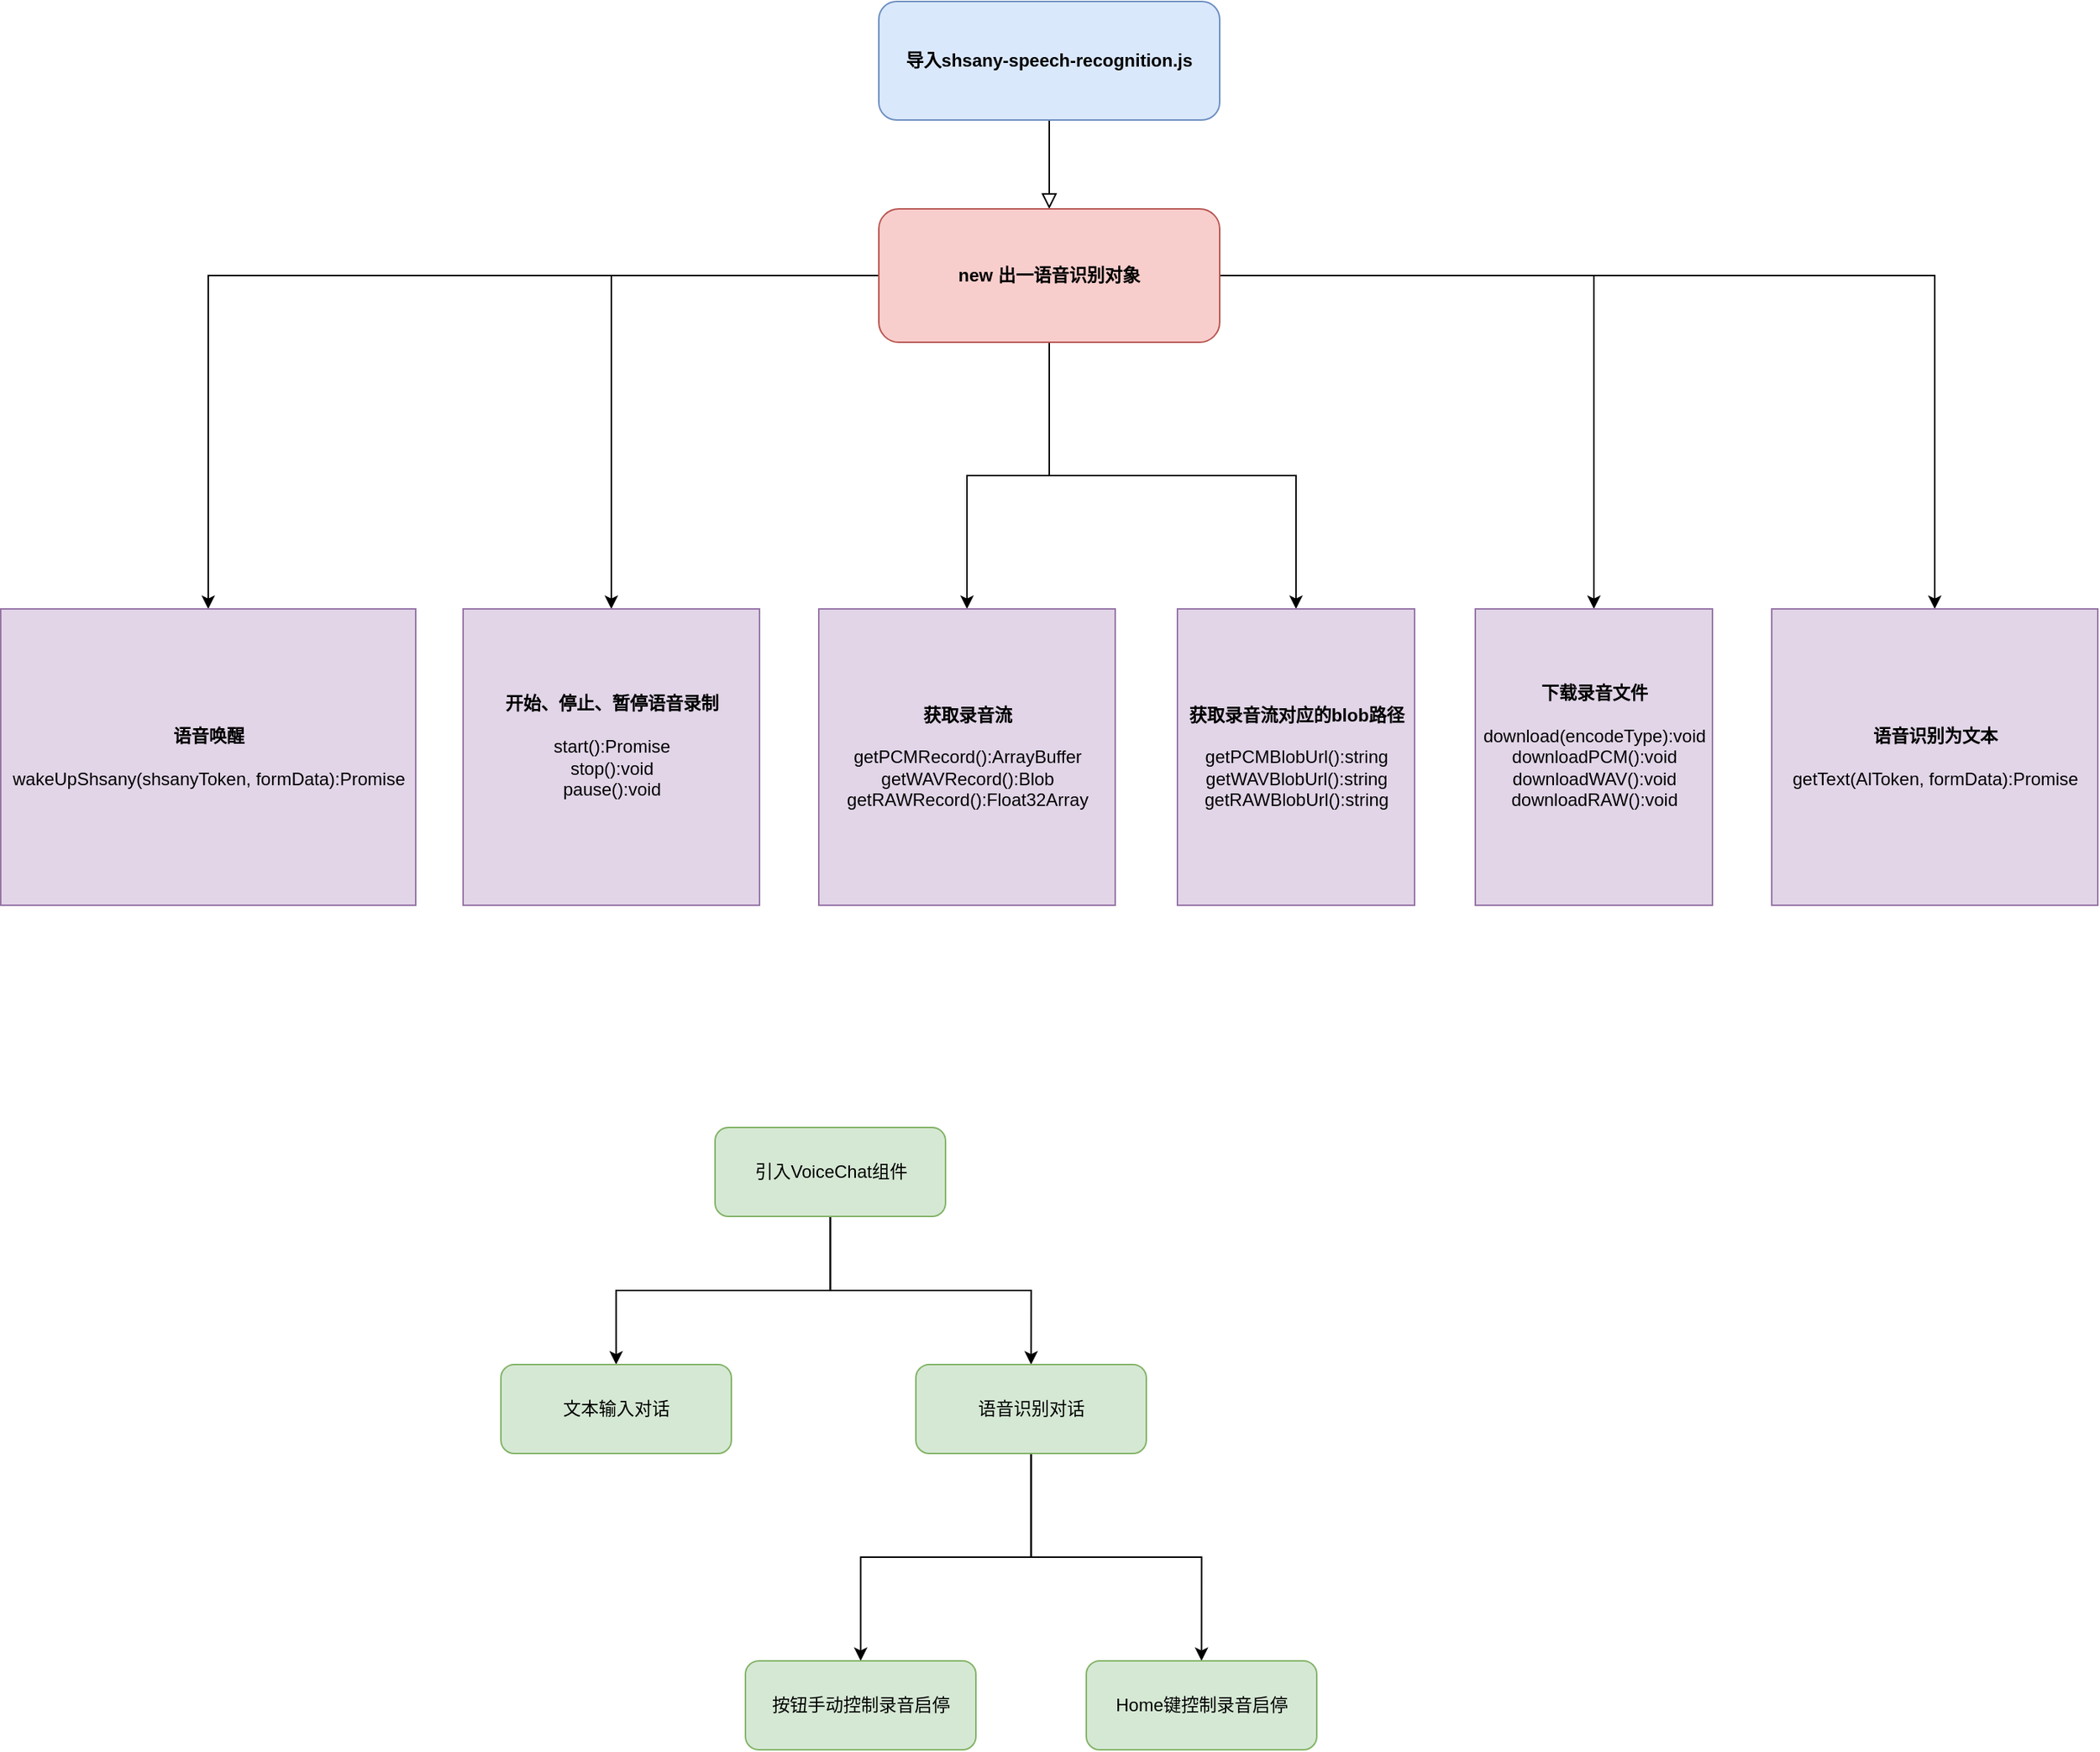 <mxfile version="21.6.9" type="github">
  <diagram id="C5RBs43oDa-KdzZeNtuy" name="Page-1">
    <mxGraphModel dx="1820" dy="851" grid="1" gridSize="10" guides="1" tooltips="1" connect="1" arrows="1" fold="1" page="0" pageScale="1" pageWidth="827" pageHeight="1169" math="0" shadow="0">
      <root>
        <mxCell id="WIyWlLk6GJQsqaUBKTNV-0" />
        <mxCell id="WIyWlLk6GJQsqaUBKTNV-1" parent="WIyWlLk6GJQsqaUBKTNV-0" />
        <mxCell id="WIyWlLk6GJQsqaUBKTNV-2" value="" style="rounded=0;html=1;jettySize=auto;orthogonalLoop=1;fontSize=11;endArrow=block;endFill=0;endSize=8;strokeWidth=1;shadow=0;labelBackgroundColor=none;edgeStyle=orthogonalEdgeStyle;entryX=0.5;entryY=0;entryDx=0;entryDy=0;" parent="WIyWlLk6GJQsqaUBKTNV-1" source="WIyWlLk6GJQsqaUBKTNV-3" target="WIyWlLk6GJQsqaUBKTNV-11" edge="1">
          <mxGeometry relative="1" as="geometry">
            <mxPoint x="399" y="150" as="targetPoint" />
          </mxGeometry>
        </mxCell>
        <mxCell id="WIyWlLk6GJQsqaUBKTNV-3" value="&lt;b&gt;导入shsany-speech-recognition.js&lt;/b&gt;" style="rounded=1;whiteSpace=wrap;html=1;fontSize=12;glass=0;strokeWidth=1;shadow=0;fillColor=#dae8fc;strokeColor=#6c8ebf;" parent="WIyWlLk6GJQsqaUBKTNV-1" vertex="1">
          <mxGeometry x="285" y="20" width="230" height="80" as="geometry" />
        </mxCell>
        <mxCell id="PjRsgQFvFl-q-0NaU9in-6" style="edgeStyle=orthogonalEdgeStyle;rounded=0;orthogonalLoop=1;jettySize=auto;html=1;entryX=0.5;entryY=0;entryDx=0;entryDy=0;" parent="WIyWlLk6GJQsqaUBKTNV-1" source="WIyWlLk6GJQsqaUBKTNV-11" target="PjRsgQFvFl-q-0NaU9in-0" edge="1">
          <mxGeometry relative="1" as="geometry" />
        </mxCell>
        <mxCell id="PjRsgQFvFl-q-0NaU9in-7" style="edgeStyle=orthogonalEdgeStyle;rounded=0;orthogonalLoop=1;jettySize=auto;html=1;entryX=0.5;entryY=0;entryDx=0;entryDy=0;" parent="WIyWlLk6GJQsqaUBKTNV-1" source="WIyWlLk6GJQsqaUBKTNV-11" target="PjRsgQFvFl-q-0NaU9in-1" edge="1">
          <mxGeometry relative="1" as="geometry" />
        </mxCell>
        <mxCell id="PjRsgQFvFl-q-0NaU9in-8" style="edgeStyle=orthogonalEdgeStyle;rounded=0;orthogonalLoop=1;jettySize=auto;html=1;entryX=0.5;entryY=0;entryDx=0;entryDy=0;" parent="WIyWlLk6GJQsqaUBKTNV-1" source="WIyWlLk6GJQsqaUBKTNV-11" target="PjRsgQFvFl-q-0NaU9in-3" edge="1">
          <mxGeometry relative="1" as="geometry" />
        </mxCell>
        <mxCell id="PjRsgQFvFl-q-0NaU9in-9" style="edgeStyle=orthogonalEdgeStyle;rounded=0;orthogonalLoop=1;jettySize=auto;html=1;" parent="WIyWlLk6GJQsqaUBKTNV-1" source="WIyWlLk6GJQsqaUBKTNV-11" target="PjRsgQFvFl-q-0NaU9in-4" edge="1">
          <mxGeometry relative="1" as="geometry" />
        </mxCell>
        <mxCell id="PjRsgQFvFl-q-0NaU9in-10" style="edgeStyle=orthogonalEdgeStyle;rounded=0;orthogonalLoop=1;jettySize=auto;html=1;entryX=0.5;entryY=0;entryDx=0;entryDy=0;" parent="WIyWlLk6GJQsqaUBKTNV-1" source="WIyWlLk6GJQsqaUBKTNV-11" target="PjRsgQFvFl-q-0NaU9in-5" edge="1">
          <mxGeometry relative="1" as="geometry" />
        </mxCell>
        <mxCell id="5ZMJ9qbqDrMZGjOitcy0-1" style="edgeStyle=orthogonalEdgeStyle;rounded=0;orthogonalLoop=1;jettySize=auto;html=1;entryX=0.5;entryY=0;entryDx=0;entryDy=0;" edge="1" parent="WIyWlLk6GJQsqaUBKTNV-1" source="WIyWlLk6GJQsqaUBKTNV-11" target="5ZMJ9qbqDrMZGjOitcy0-0">
          <mxGeometry relative="1" as="geometry" />
        </mxCell>
        <mxCell id="WIyWlLk6GJQsqaUBKTNV-11" value="&lt;b&gt;new 出一语音识别对象&lt;/b&gt;" style="rounded=1;whiteSpace=wrap;html=1;fontSize=12;glass=0;strokeWidth=1;shadow=0;fillColor=#f8cecc;strokeColor=#b85450;" parent="WIyWlLk6GJQsqaUBKTNV-1" vertex="1">
          <mxGeometry x="285" y="160" width="230" height="90" as="geometry" />
        </mxCell>
        <mxCell id="PjRsgQFvFl-q-0NaU9in-0" value="&lt;div&gt;&lt;b&gt;开始、停止、暂停语音录制&lt;/b&gt;&lt;/div&gt;&lt;div&gt;&lt;br&gt;&lt;/div&gt;&lt;div&gt;start():Promise&lt;/div&gt;&lt;div&gt;stop():void&lt;/div&gt;&lt;div&gt;pause():void&lt;/div&gt;&lt;div&gt;&lt;br&gt;&lt;/div&gt;" style="rounded=0;whiteSpace=wrap;html=1;fillColor=#e1d5e7;strokeColor=#9673a6;" parent="WIyWlLk6GJQsqaUBKTNV-1" vertex="1">
          <mxGeometry x="4.5" y="430" width="200" height="200" as="geometry" />
        </mxCell>
        <mxCell id="PjRsgQFvFl-q-0NaU9in-1" value="&lt;div&gt;&lt;b&gt;获取录音流&lt;/b&gt;&lt;/div&gt;&lt;div&gt;&lt;br&gt;&lt;/div&gt;&lt;div&gt;getPCMRecord():ArrayBuffer&lt;/div&gt;&lt;div&gt;getWAVRecord():Blob&lt;/div&gt;&lt;div&gt;getRAWRecord():Float32Array&lt;/div&gt;" style="rounded=0;whiteSpace=wrap;html=1;fillColor=#e1d5e7;strokeColor=#9673a6;" parent="WIyWlLk6GJQsqaUBKTNV-1" vertex="1">
          <mxGeometry x="244.5" y="430" width="200" height="200" as="geometry" />
        </mxCell>
        <mxCell id="PjRsgQFvFl-q-0NaU9in-3" value="&lt;div&gt;&lt;b&gt;获取录音流对应的blob路径&lt;/b&gt;&lt;/div&gt;&lt;div&gt;&lt;br&gt;&lt;/div&gt;&lt;div&gt;getPCMBlobUrl():string&lt;/div&gt;&lt;div&gt;getWAVBlobUrl():string&lt;/div&gt;&lt;div&gt;getRAWBlobUrl():string&lt;/div&gt;" style="rounded=0;whiteSpace=wrap;html=1;fillColor=#e1d5e7;strokeColor=#9673a6;" parent="WIyWlLk6GJQsqaUBKTNV-1" vertex="1">
          <mxGeometry x="486.5" y="430" width="160" height="200" as="geometry" />
        </mxCell>
        <mxCell id="PjRsgQFvFl-q-0NaU9in-4" value="&lt;div&gt;&lt;b&gt;下载录音文件&lt;/b&gt;&lt;/div&gt;&lt;div&gt;&lt;br&gt;&lt;/div&gt;&lt;div&gt;download(encodeType):void&lt;/div&gt;&lt;div&gt;downloadPCM():void&lt;/div&gt;&lt;div&gt;downloadWAV():void&lt;/div&gt;&lt;div&gt;downloadRAW():void&lt;/div&gt;&lt;div&gt;&lt;br&gt;&lt;/div&gt;" style="rounded=0;whiteSpace=wrap;html=1;fillColor=#e1d5e7;strokeColor=#9673a6;" parent="WIyWlLk6GJQsqaUBKTNV-1" vertex="1">
          <mxGeometry x="687.5" y="430" width="160" height="200" as="geometry" />
        </mxCell>
        <mxCell id="PjRsgQFvFl-q-0NaU9in-5" value="&lt;div&gt;&lt;b&gt;语音识别为文本&lt;/b&gt;&lt;/div&gt;&lt;div&gt;&lt;br&gt;&lt;/div&gt;&lt;div&gt;getText(AlToken, formData):Promise&lt;br&gt;&lt;/div&gt;" style="rounded=0;whiteSpace=wrap;html=1;fillColor=#e1d5e7;strokeColor=#9673a6;" parent="WIyWlLk6GJQsqaUBKTNV-1" vertex="1">
          <mxGeometry x="887.5" y="430" width="220" height="200" as="geometry" />
        </mxCell>
        <mxCell id="5ZMJ9qbqDrMZGjOitcy0-0" value="&lt;div&gt;&lt;b&gt;语音唤醒&lt;/b&gt;&lt;/div&gt;&lt;div&gt;&lt;br&gt;&lt;/div&gt;&lt;div&gt;wakeUpShsany(shsanyToken, formData):Promise&lt;br&gt;&lt;/div&gt;" style="rounded=0;whiteSpace=wrap;html=1;fillColor=#e1d5e7;strokeColor=#9673a6;" vertex="1" parent="WIyWlLk6GJQsqaUBKTNV-1">
          <mxGeometry x="-307.5" y="430" width="280" height="200" as="geometry" />
        </mxCell>
        <mxCell id="5ZMJ9qbqDrMZGjOitcy0-7" style="edgeStyle=orthogonalEdgeStyle;rounded=0;orthogonalLoop=1;jettySize=auto;html=1;" edge="1" parent="WIyWlLk6GJQsqaUBKTNV-1" source="5ZMJ9qbqDrMZGjOitcy0-2" target="5ZMJ9qbqDrMZGjOitcy0-3">
          <mxGeometry relative="1" as="geometry" />
        </mxCell>
        <mxCell id="5ZMJ9qbqDrMZGjOitcy0-8" style="edgeStyle=orthogonalEdgeStyle;rounded=0;orthogonalLoop=1;jettySize=auto;html=1;entryX=0.5;entryY=0;entryDx=0;entryDy=0;" edge="1" parent="WIyWlLk6GJQsqaUBKTNV-1" source="5ZMJ9qbqDrMZGjOitcy0-2" target="5ZMJ9qbqDrMZGjOitcy0-4">
          <mxGeometry relative="1" as="geometry" />
        </mxCell>
        <mxCell id="5ZMJ9qbqDrMZGjOitcy0-2" value="引入VoiceChat组件" style="rounded=1;whiteSpace=wrap;html=1;fillColor=#d5e8d4;strokeColor=#82b366;" vertex="1" parent="WIyWlLk6GJQsqaUBKTNV-1">
          <mxGeometry x="174.5" y="780" width="155.5" height="60" as="geometry" />
        </mxCell>
        <mxCell id="5ZMJ9qbqDrMZGjOitcy0-3" value="文本输入对话" style="rounded=1;whiteSpace=wrap;html=1;fillColor=#d5e8d4;strokeColor=#82b366;" vertex="1" parent="WIyWlLk6GJQsqaUBKTNV-1">
          <mxGeometry x="30" y="940" width="155.5" height="60" as="geometry" />
        </mxCell>
        <mxCell id="5ZMJ9qbqDrMZGjOitcy0-9" style="edgeStyle=orthogonalEdgeStyle;rounded=0;orthogonalLoop=1;jettySize=auto;html=1;" edge="1" parent="WIyWlLk6GJQsqaUBKTNV-1" source="5ZMJ9qbqDrMZGjOitcy0-4" target="5ZMJ9qbqDrMZGjOitcy0-5">
          <mxGeometry relative="1" as="geometry" />
        </mxCell>
        <mxCell id="5ZMJ9qbqDrMZGjOitcy0-10" style="edgeStyle=orthogonalEdgeStyle;rounded=0;orthogonalLoop=1;jettySize=auto;html=1;entryX=0.5;entryY=0;entryDx=0;entryDy=0;" edge="1" parent="WIyWlLk6GJQsqaUBKTNV-1" source="5ZMJ9qbqDrMZGjOitcy0-4" target="5ZMJ9qbqDrMZGjOitcy0-6">
          <mxGeometry relative="1" as="geometry" />
        </mxCell>
        <mxCell id="5ZMJ9qbqDrMZGjOitcy0-4" value="语音识别对话" style="rounded=1;whiteSpace=wrap;html=1;fillColor=#d5e8d4;strokeColor=#82b366;" vertex="1" parent="WIyWlLk6GJQsqaUBKTNV-1">
          <mxGeometry x="310" y="940" width="155.5" height="60" as="geometry" />
        </mxCell>
        <mxCell id="5ZMJ9qbqDrMZGjOitcy0-5" value="按钮手动控制录音启停" style="rounded=1;whiteSpace=wrap;html=1;fillColor=#d5e8d4;strokeColor=#82b366;" vertex="1" parent="WIyWlLk6GJQsqaUBKTNV-1">
          <mxGeometry x="195" y="1140" width="155.5" height="60" as="geometry" />
        </mxCell>
        <mxCell id="5ZMJ9qbqDrMZGjOitcy0-6" value="Home键控制录音启停" style="rounded=1;whiteSpace=wrap;html=1;fillColor=#d5e8d4;strokeColor=#82b366;" vertex="1" parent="WIyWlLk6GJQsqaUBKTNV-1">
          <mxGeometry x="425" y="1140" width="155.5" height="60" as="geometry" />
        </mxCell>
      </root>
    </mxGraphModel>
  </diagram>
</mxfile>
